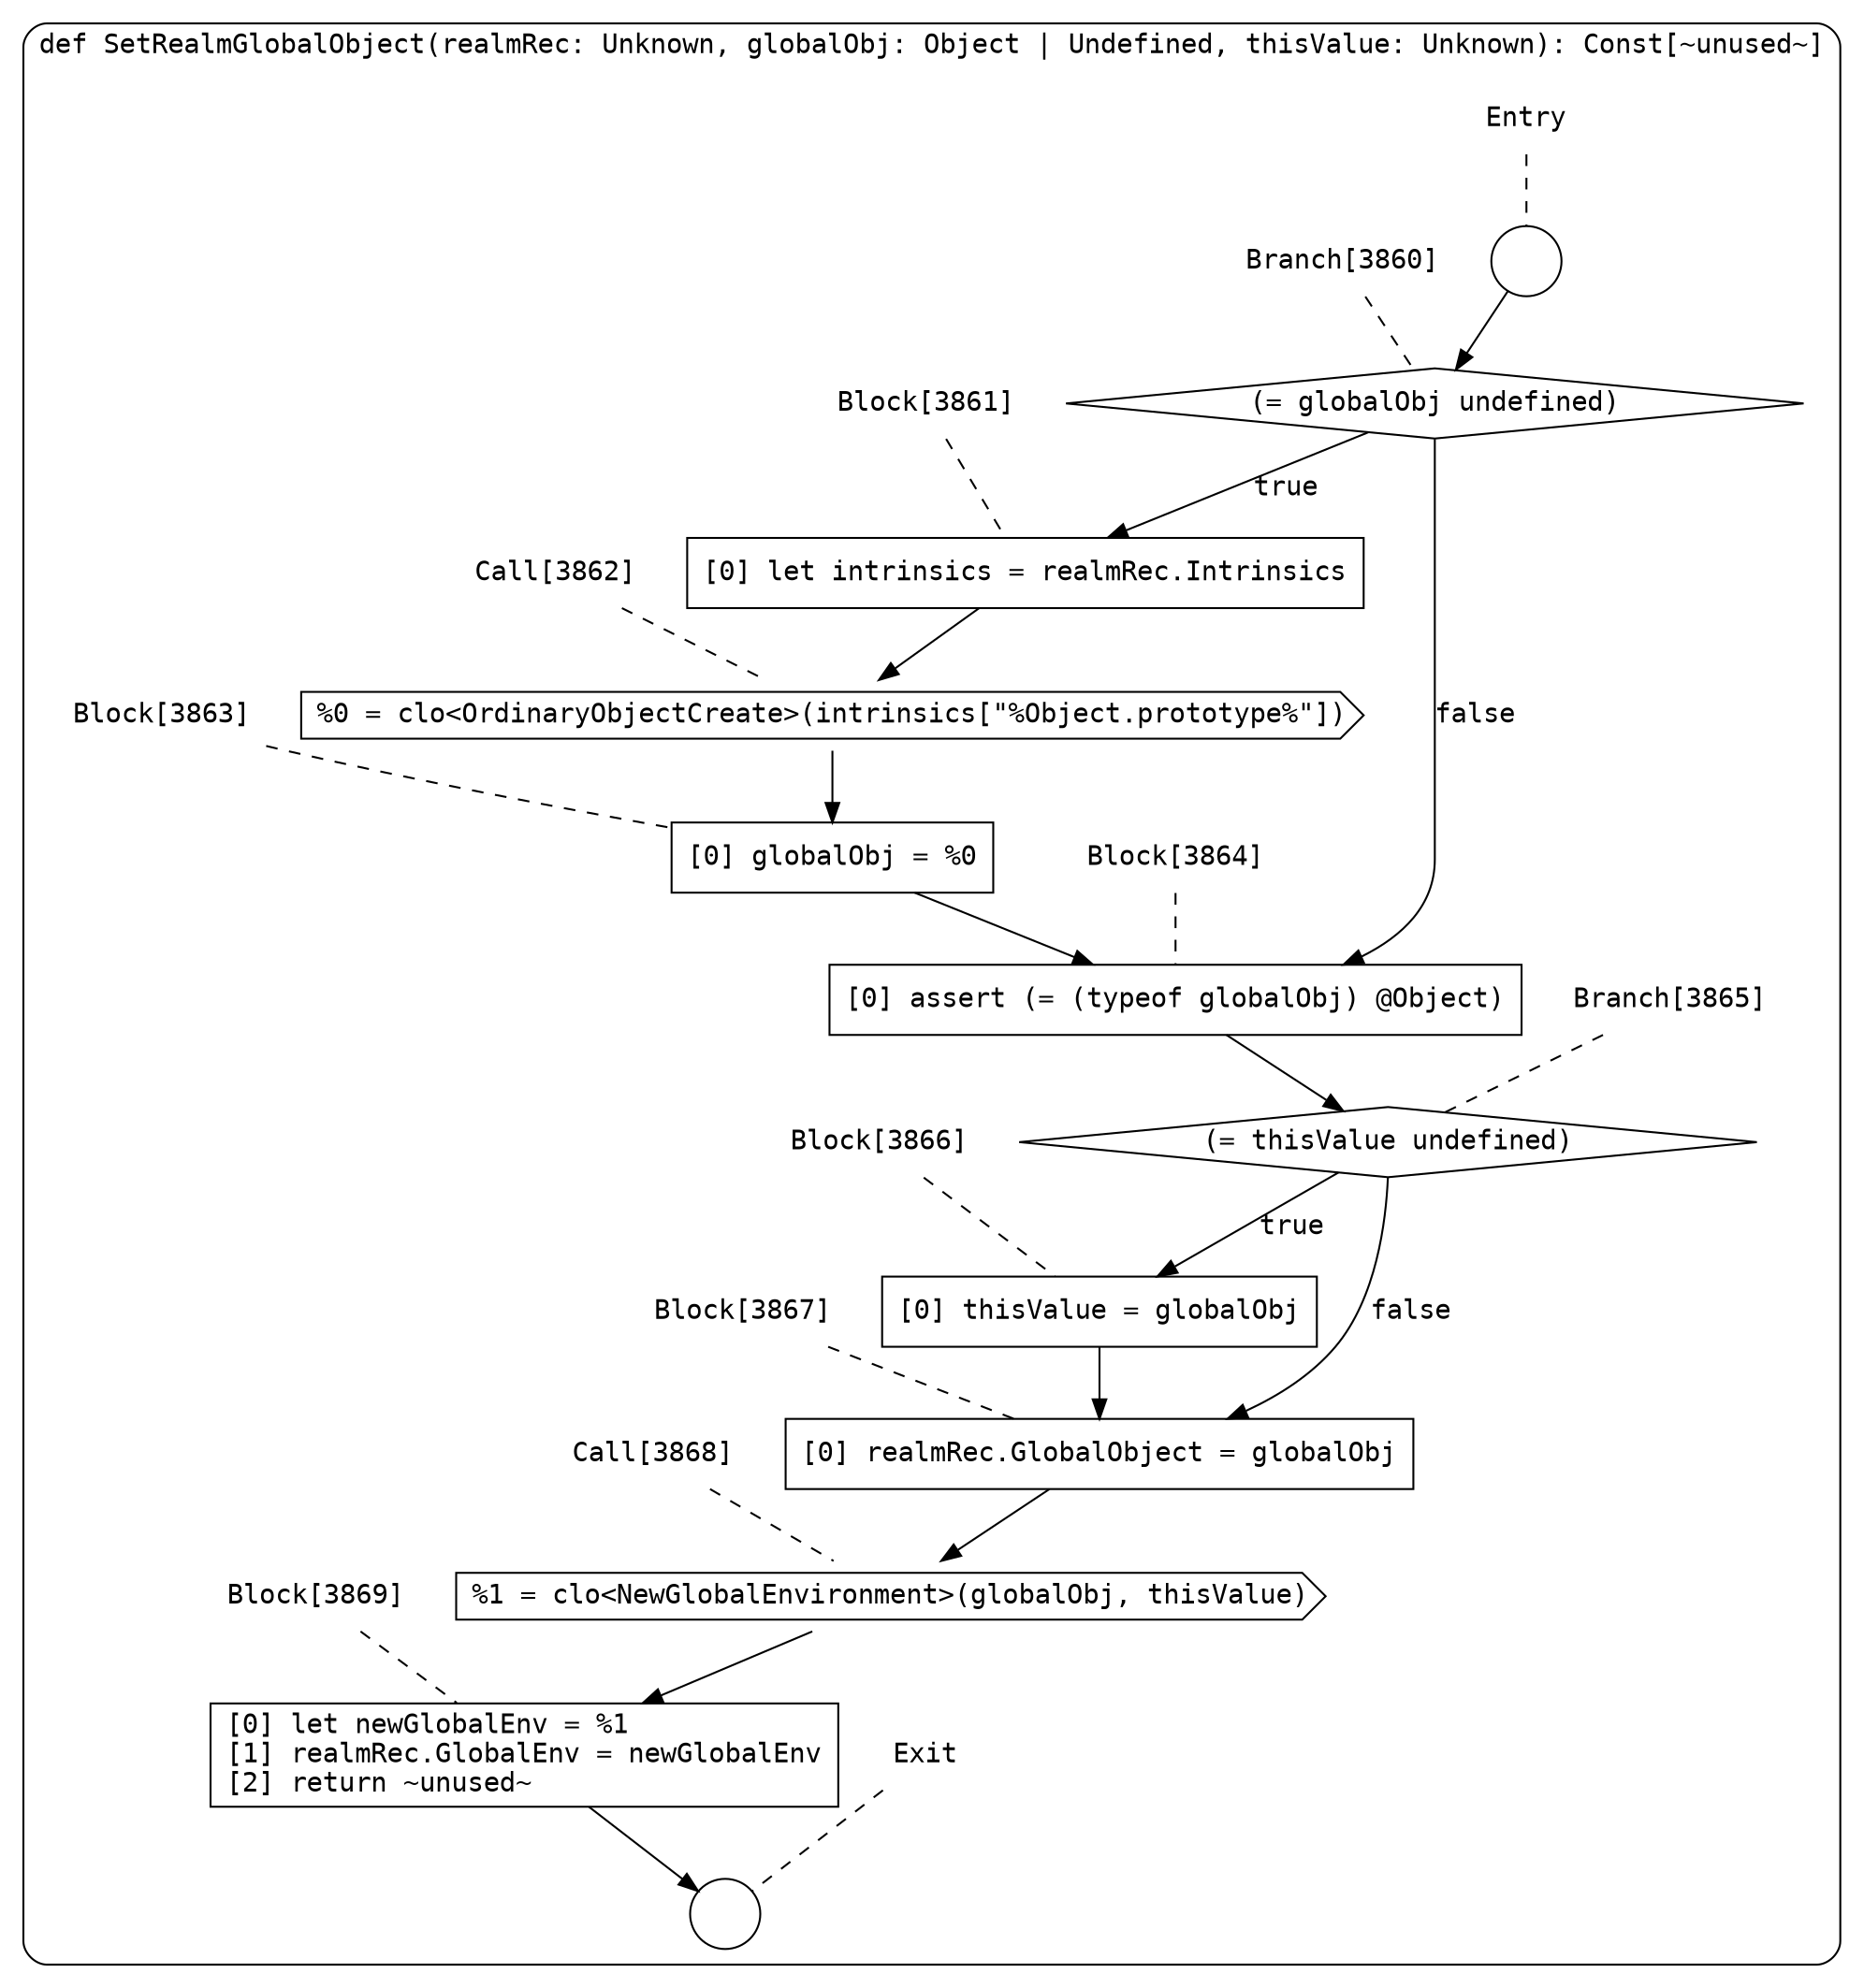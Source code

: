 digraph {
  graph [fontname = "Consolas"]
  node [fontname = "Consolas"]
  edge [fontname = "Consolas"]
  subgraph cluster1030 {
    label = "def SetRealmGlobalObject(realmRec: Unknown, globalObj: Object | Undefined, thisValue: Unknown): Const[~unused~]"
    style = rounded
    cluster1030_entry_name [shape=none, label=<<font color="black">Entry</font>>]
    cluster1030_entry_name -> cluster1030_entry [arrowhead=none, color="black", style=dashed]
    cluster1030_entry [shape=circle label=" " color="black" fillcolor="white" style=filled]
    cluster1030_entry -> node3860 [color="black"]
    cluster1030_exit_name [shape=none, label=<<font color="black">Exit</font>>]
    cluster1030_exit_name -> cluster1030_exit [arrowhead=none, color="black", style=dashed]
    cluster1030_exit [shape=circle label=" " color="black" fillcolor="white" style=filled]
    node3860_name [shape=none, label=<<font color="black">Branch[3860]</font>>]
    node3860_name -> node3860 [arrowhead=none, color="black", style=dashed]
    node3860 [shape=diamond, label=<<font color="black">(= globalObj undefined)</font>> color="black" fillcolor="white", style=filled]
    node3860 -> node3861 [label=<<font color="black">true</font>> color="black"]
    node3860 -> node3864 [label=<<font color="black">false</font>> color="black"]
    node3861_name [shape=none, label=<<font color="black">Block[3861]</font>>]
    node3861_name -> node3861 [arrowhead=none, color="black", style=dashed]
    node3861 [shape=box, label=<<font color="black">[0] let intrinsics = realmRec.Intrinsics<BR ALIGN="LEFT"/></font>> color="black" fillcolor="white", style=filled]
    node3861 -> node3862 [color="black"]
    node3864_name [shape=none, label=<<font color="black">Block[3864]</font>>]
    node3864_name -> node3864 [arrowhead=none, color="black", style=dashed]
    node3864 [shape=box, label=<<font color="black">[0] assert (= (typeof globalObj) @Object)<BR ALIGN="LEFT"/></font>> color="black" fillcolor="white", style=filled]
    node3864 -> node3865 [color="black"]
    node3862_name [shape=none, label=<<font color="black">Call[3862]</font>>]
    node3862_name -> node3862 [arrowhead=none, color="black", style=dashed]
    node3862 [shape=cds, label=<<font color="black">%0 = clo&lt;OrdinaryObjectCreate&gt;(intrinsics[&quot;%Object.prototype%&quot;])</font>> color="black" fillcolor="white", style=filled]
    node3862 -> node3863 [color="black"]
    node3865_name [shape=none, label=<<font color="black">Branch[3865]</font>>]
    node3865_name -> node3865 [arrowhead=none, color="black", style=dashed]
    node3865 [shape=diamond, label=<<font color="black">(= thisValue undefined)</font>> color="black" fillcolor="white", style=filled]
    node3865 -> node3866 [label=<<font color="black">true</font>> color="black"]
    node3865 -> node3867 [label=<<font color="black">false</font>> color="black"]
    node3863_name [shape=none, label=<<font color="black">Block[3863]</font>>]
    node3863_name -> node3863 [arrowhead=none, color="black", style=dashed]
    node3863 [shape=box, label=<<font color="black">[0] globalObj = %0<BR ALIGN="LEFT"/></font>> color="black" fillcolor="white", style=filled]
    node3863 -> node3864 [color="black"]
    node3866_name [shape=none, label=<<font color="black">Block[3866]</font>>]
    node3866_name -> node3866 [arrowhead=none, color="black", style=dashed]
    node3866 [shape=box, label=<<font color="black">[0] thisValue = globalObj<BR ALIGN="LEFT"/></font>> color="black" fillcolor="white", style=filled]
    node3866 -> node3867 [color="black"]
    node3867_name [shape=none, label=<<font color="black">Block[3867]</font>>]
    node3867_name -> node3867 [arrowhead=none, color="black", style=dashed]
    node3867 [shape=box, label=<<font color="black">[0] realmRec.GlobalObject = globalObj<BR ALIGN="LEFT"/></font>> color="black" fillcolor="white", style=filled]
    node3867 -> node3868 [color="black"]
    node3868_name [shape=none, label=<<font color="black">Call[3868]</font>>]
    node3868_name -> node3868 [arrowhead=none, color="black", style=dashed]
    node3868 [shape=cds, label=<<font color="black">%1 = clo&lt;NewGlobalEnvironment&gt;(globalObj, thisValue)</font>> color="black" fillcolor="white", style=filled]
    node3868 -> node3869 [color="black"]
    node3869_name [shape=none, label=<<font color="black">Block[3869]</font>>]
    node3869_name -> node3869 [arrowhead=none, color="black", style=dashed]
    node3869 [shape=box, label=<<font color="black">[0] let newGlobalEnv = %1<BR ALIGN="LEFT"/>[1] realmRec.GlobalEnv = newGlobalEnv<BR ALIGN="LEFT"/>[2] return ~unused~<BR ALIGN="LEFT"/></font>> color="black" fillcolor="white", style=filled]
    node3869 -> cluster1030_exit [color="black"]
  }
}